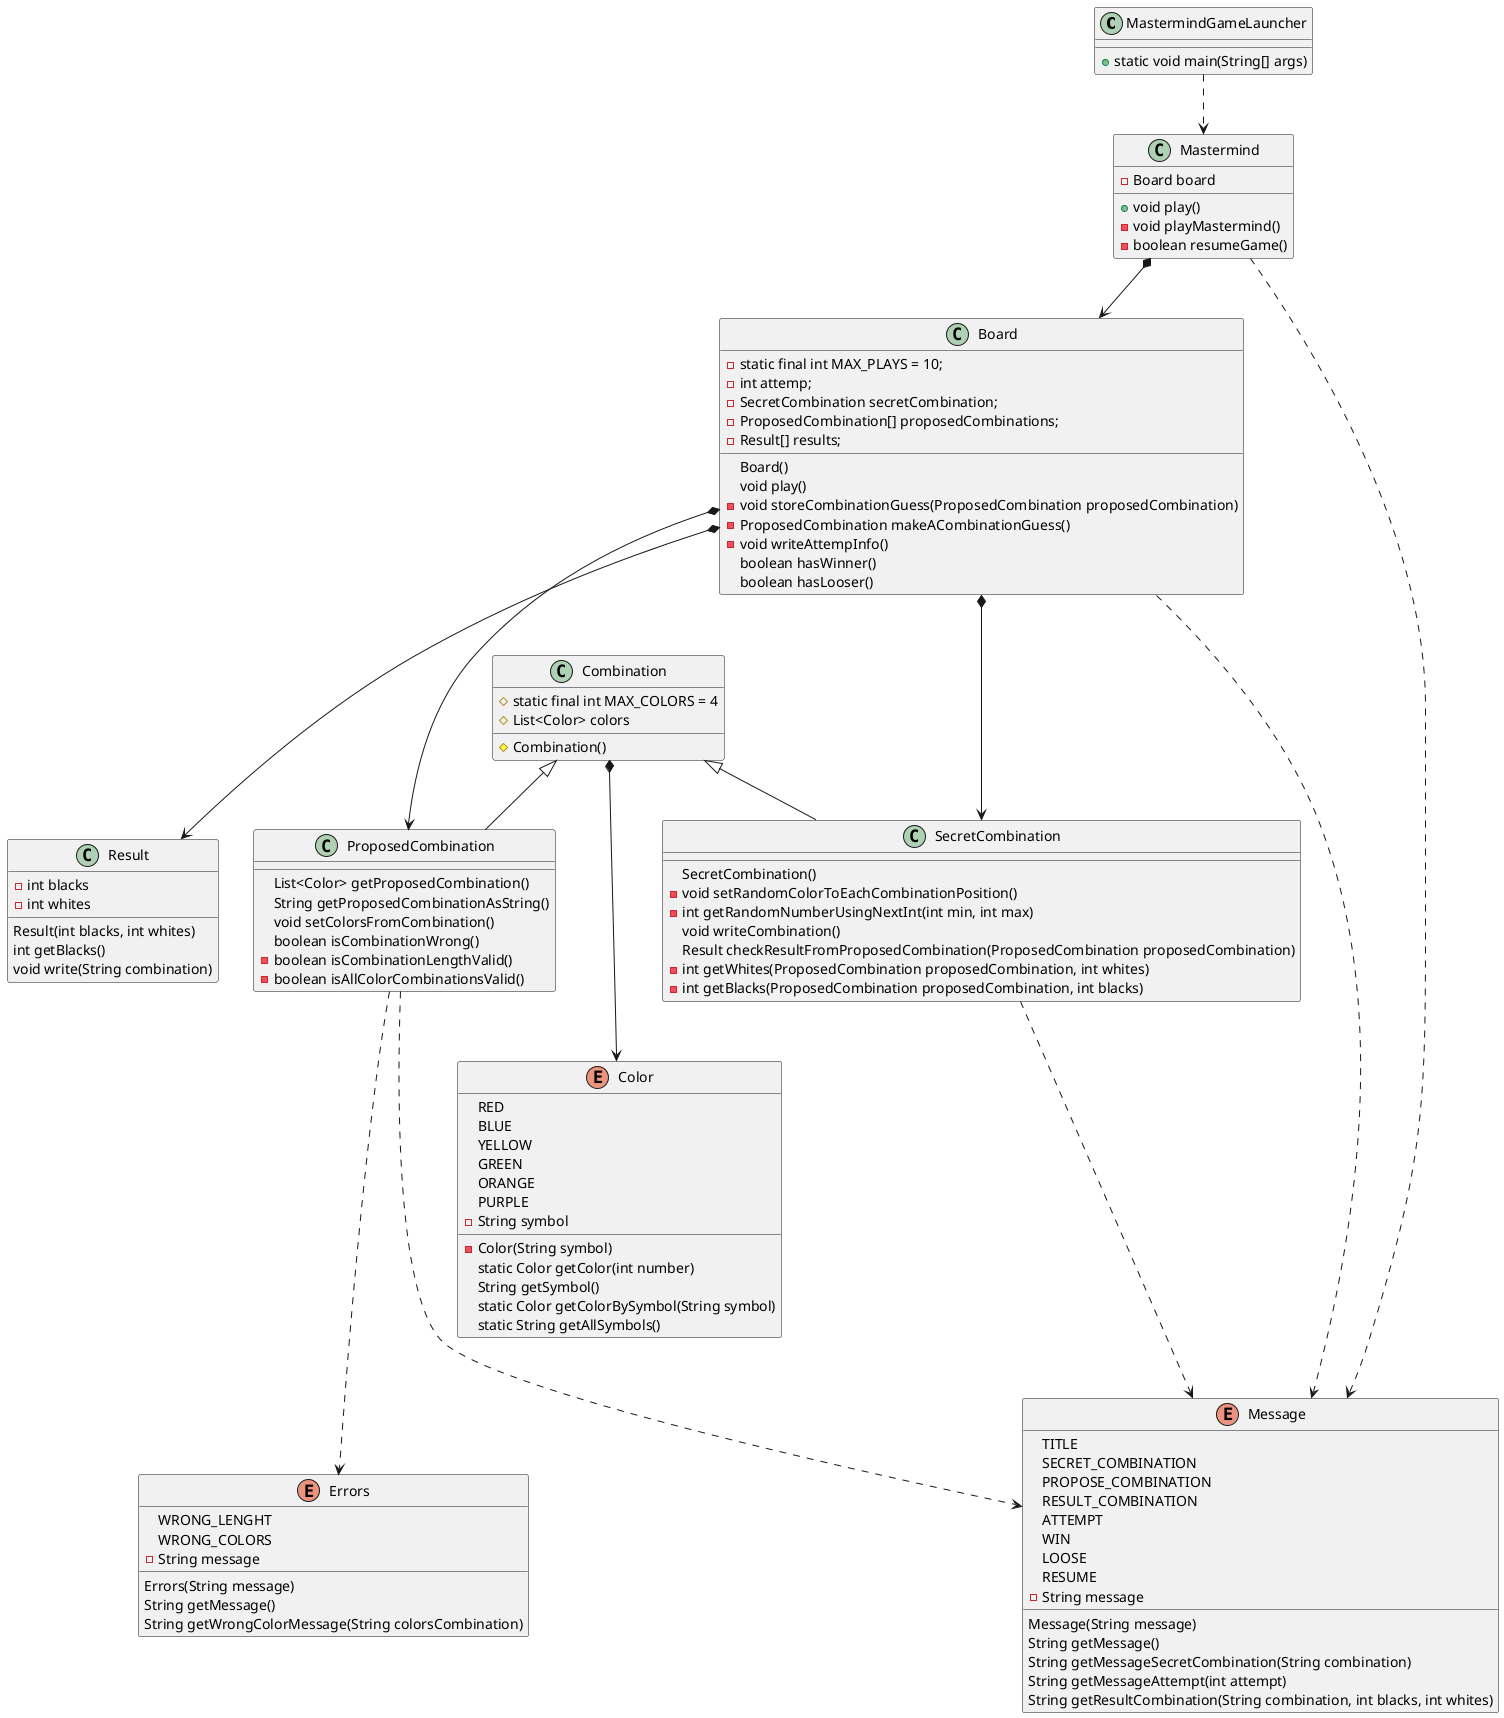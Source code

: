 @startuml

class MastermindGameLauncher {
  + static void main(String[] args)
}

class Mastermind {
  - Board board
  + void play()
  - void playMastermind()
  - boolean resumeGame()
}

class Board {
  - static final int MAX_PLAYS = 10;
  - int attemp;
  - SecretCombination secretCombination;
  - ProposedCombination[] proposedCombinations;
  - Result[] results;
  Board()
  void play()
  - void storeCombinationGuess(ProposedCombination proposedCombination)
  - ProposedCombination makeACombinationGuess()
  - void writeAttempInfo()
  boolean hasWinner()
  boolean hasLooser()
}

enum Color {
  RED
  BLUE
  YELLOW
  GREEN
  ORANGE
  PURPLE
  - String symbol
  - Color(String symbol)
  static Color getColor(int number)
  String getSymbol()
  static Color getColorBySymbol(String symbol)
  static String getAllSymbols()
}

class Combination {
  # static final int MAX_COLORS = 4
  # List<Color> colors
  # Combination()
}

class ProposedCombination  {
  List<Color> getProposedCombination()
  String getProposedCombinationAsString()
  void setColorsFromCombination()
  boolean isCombinationWrong()
  - boolean isCombinationLengthValid()
  - boolean isAllColorCombinationsValid()
}

class SecretCombination  {
  SecretCombination()
  - void setRandomColorToEachCombinationPosition()
  - int getRandomNumberUsingNextInt(int min, int max)
  void writeCombination()
  Result checkResultFromProposedCombination(ProposedCombination proposedCombination)
  - int getWhites(ProposedCombination proposedCombination, int whites)
  - int getBlacks(ProposedCombination proposedCombination, int blacks)
}

class Result {
  - int blacks
  - int whites
  Result(int blacks, int whites)
  int getBlacks()
  void write(String combination)
}

enum Errors {
  WRONG_LENGHT
  WRONG_COLORS
  - String message
  Errors(String message)
  String getMessage()
  String getWrongColorMessage(String colorsCombination)
}

enum Message {
  TITLE
  SECRET_COMBINATION
  PROPOSE_COMBINATION
  RESULT_COMBINATION
  ATTEMPT
  WIN
  LOOSE
  RESUME
  - String message
  Message(String message)
  String getMessage()
  String getMessageSecretCombination(String combination)
  String getMessageAttempt(int attempt)
  String getResultCombination(String combination, int blacks, int whites)
}

MastermindGameLauncher ..> Mastermind
Mastermind *-down-> Board

Combination <|-- SecretCombination
Combination <|-- ProposedCombination
Board *---> SecretCombination
Board *---> ProposedCombination
Board *-down--> Result
Combination *---> Color

Mastermind ...> Message
Board ...> Message
SecretCombination ...> Message
ProposedCombination ...> Message
ProposedCombination ...> Errors


@enduml